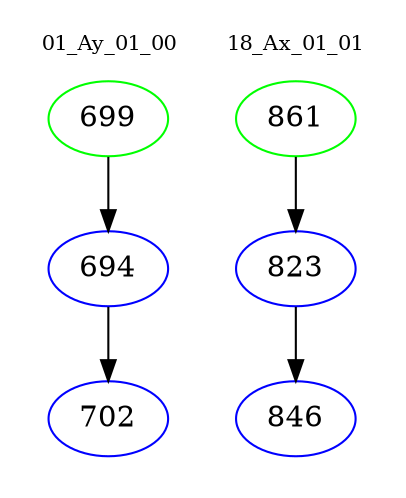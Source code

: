 digraph{
subgraph cluster_0 {
color = white
label = "01_Ay_01_00";
fontsize=10;
T0_699 [label="699", color="green"]
T0_699 -> T0_694 [color="black"]
T0_694 [label="694", color="blue"]
T0_694 -> T0_702 [color="black"]
T0_702 [label="702", color="blue"]
}
subgraph cluster_1 {
color = white
label = "18_Ax_01_01";
fontsize=10;
T1_861 [label="861", color="green"]
T1_861 -> T1_823 [color="black"]
T1_823 [label="823", color="blue"]
T1_823 -> T1_846 [color="black"]
T1_846 [label="846", color="blue"]
}
}
